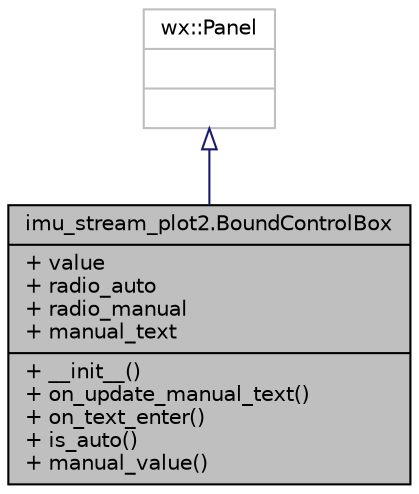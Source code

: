 digraph "imu_stream_plot2.BoundControlBox"
{
 // INTERACTIVE_SVG=YES
  edge [fontname="Helvetica",fontsize="10",labelfontname="Helvetica",labelfontsize="10"];
  node [fontname="Helvetica",fontsize="10",shape=record];
  Node2 [label="{imu_stream_plot2.BoundControlBox\n|+ value\l+ radio_auto\l+ radio_manual\l+ manual_text\l|+ __init__()\l+ on_update_manual_text()\l+ on_text_enter()\l+ is_auto()\l+ manual_value()\l}",height=0.2,width=0.4,color="black", fillcolor="grey75", style="filled", fontcolor="black"];
  Node3 -> Node2 [dir="back",color="midnightblue",fontsize="10",style="solid",arrowtail="onormal",fontname="Helvetica"];
  Node3 [label="{wx::Panel\n||}",height=0.2,width=0.4,color="grey75", fillcolor="white", style="filled"];
}
